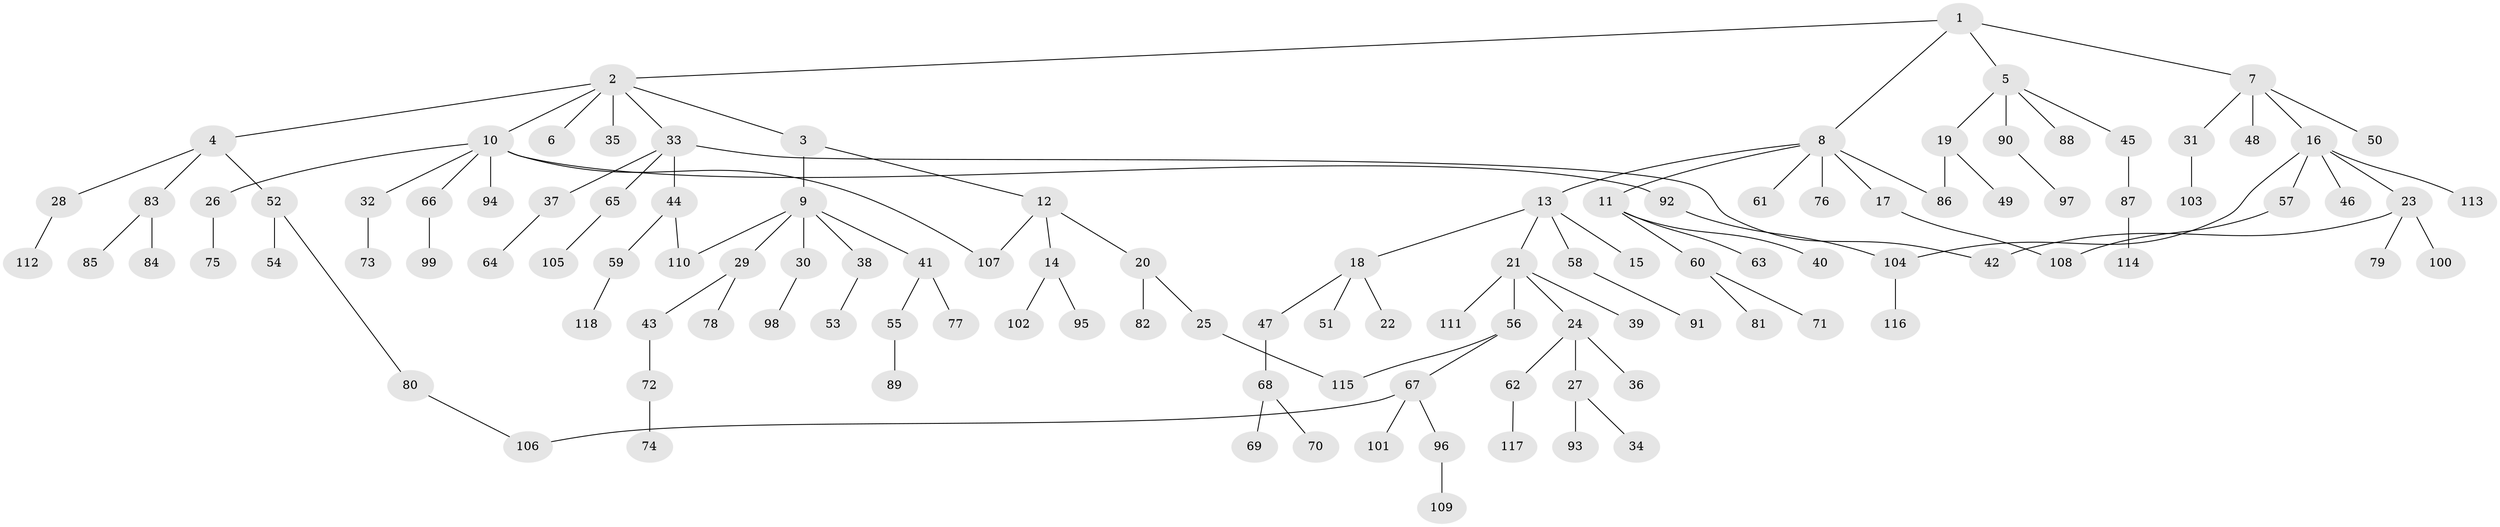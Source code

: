 // coarse degree distribution, {4: 0.037037037037037035, 9: 0.012345679012345678, 3: 0.12345679012345678, 5: 0.04938271604938271, 1: 0.5308641975308642, 10: 0.012345679012345678, 6: 0.012345679012345678, 7: 0.024691358024691357, 2: 0.19753086419753085}
// Generated by graph-tools (version 1.1) at 2025/51/02/27/25 19:51:39]
// undirected, 118 vertices, 125 edges
graph export_dot {
graph [start="1"]
  node [color=gray90,style=filled];
  1;
  2;
  3;
  4;
  5;
  6;
  7;
  8;
  9;
  10;
  11;
  12;
  13;
  14;
  15;
  16;
  17;
  18;
  19;
  20;
  21;
  22;
  23;
  24;
  25;
  26;
  27;
  28;
  29;
  30;
  31;
  32;
  33;
  34;
  35;
  36;
  37;
  38;
  39;
  40;
  41;
  42;
  43;
  44;
  45;
  46;
  47;
  48;
  49;
  50;
  51;
  52;
  53;
  54;
  55;
  56;
  57;
  58;
  59;
  60;
  61;
  62;
  63;
  64;
  65;
  66;
  67;
  68;
  69;
  70;
  71;
  72;
  73;
  74;
  75;
  76;
  77;
  78;
  79;
  80;
  81;
  82;
  83;
  84;
  85;
  86;
  87;
  88;
  89;
  90;
  91;
  92;
  93;
  94;
  95;
  96;
  97;
  98;
  99;
  100;
  101;
  102;
  103;
  104;
  105;
  106;
  107;
  108;
  109;
  110;
  111;
  112;
  113;
  114;
  115;
  116;
  117;
  118;
  1 -- 2;
  1 -- 5;
  1 -- 7;
  1 -- 8;
  2 -- 3;
  2 -- 4;
  2 -- 6;
  2 -- 10;
  2 -- 33;
  2 -- 35;
  3 -- 9;
  3 -- 12;
  4 -- 28;
  4 -- 52;
  4 -- 83;
  5 -- 19;
  5 -- 45;
  5 -- 88;
  5 -- 90;
  7 -- 16;
  7 -- 31;
  7 -- 48;
  7 -- 50;
  8 -- 11;
  8 -- 13;
  8 -- 17;
  8 -- 61;
  8 -- 76;
  8 -- 86;
  9 -- 29;
  9 -- 30;
  9 -- 38;
  9 -- 41;
  9 -- 110;
  10 -- 26;
  10 -- 32;
  10 -- 66;
  10 -- 92;
  10 -- 94;
  10 -- 107;
  11 -- 40;
  11 -- 60;
  11 -- 63;
  12 -- 14;
  12 -- 20;
  12 -- 107;
  13 -- 15;
  13 -- 18;
  13 -- 21;
  13 -- 58;
  14 -- 95;
  14 -- 102;
  16 -- 23;
  16 -- 46;
  16 -- 57;
  16 -- 104;
  16 -- 113;
  17 -- 108;
  18 -- 22;
  18 -- 47;
  18 -- 51;
  19 -- 49;
  19 -- 86;
  20 -- 25;
  20 -- 82;
  21 -- 24;
  21 -- 39;
  21 -- 56;
  21 -- 111;
  23 -- 42;
  23 -- 79;
  23 -- 100;
  24 -- 27;
  24 -- 36;
  24 -- 62;
  25 -- 115;
  26 -- 75;
  27 -- 34;
  27 -- 93;
  28 -- 112;
  29 -- 43;
  29 -- 78;
  30 -- 98;
  31 -- 103;
  32 -- 73;
  33 -- 37;
  33 -- 44;
  33 -- 65;
  33 -- 42;
  37 -- 64;
  38 -- 53;
  41 -- 55;
  41 -- 77;
  43 -- 72;
  44 -- 59;
  44 -- 110;
  45 -- 87;
  47 -- 68;
  52 -- 54;
  52 -- 80;
  55 -- 89;
  56 -- 67;
  56 -- 115;
  57 -- 108;
  58 -- 91;
  59 -- 118;
  60 -- 71;
  60 -- 81;
  62 -- 117;
  65 -- 105;
  66 -- 99;
  67 -- 96;
  67 -- 101;
  67 -- 106;
  68 -- 69;
  68 -- 70;
  72 -- 74;
  80 -- 106;
  83 -- 84;
  83 -- 85;
  87 -- 114;
  90 -- 97;
  92 -- 104;
  96 -- 109;
  104 -- 116;
}
